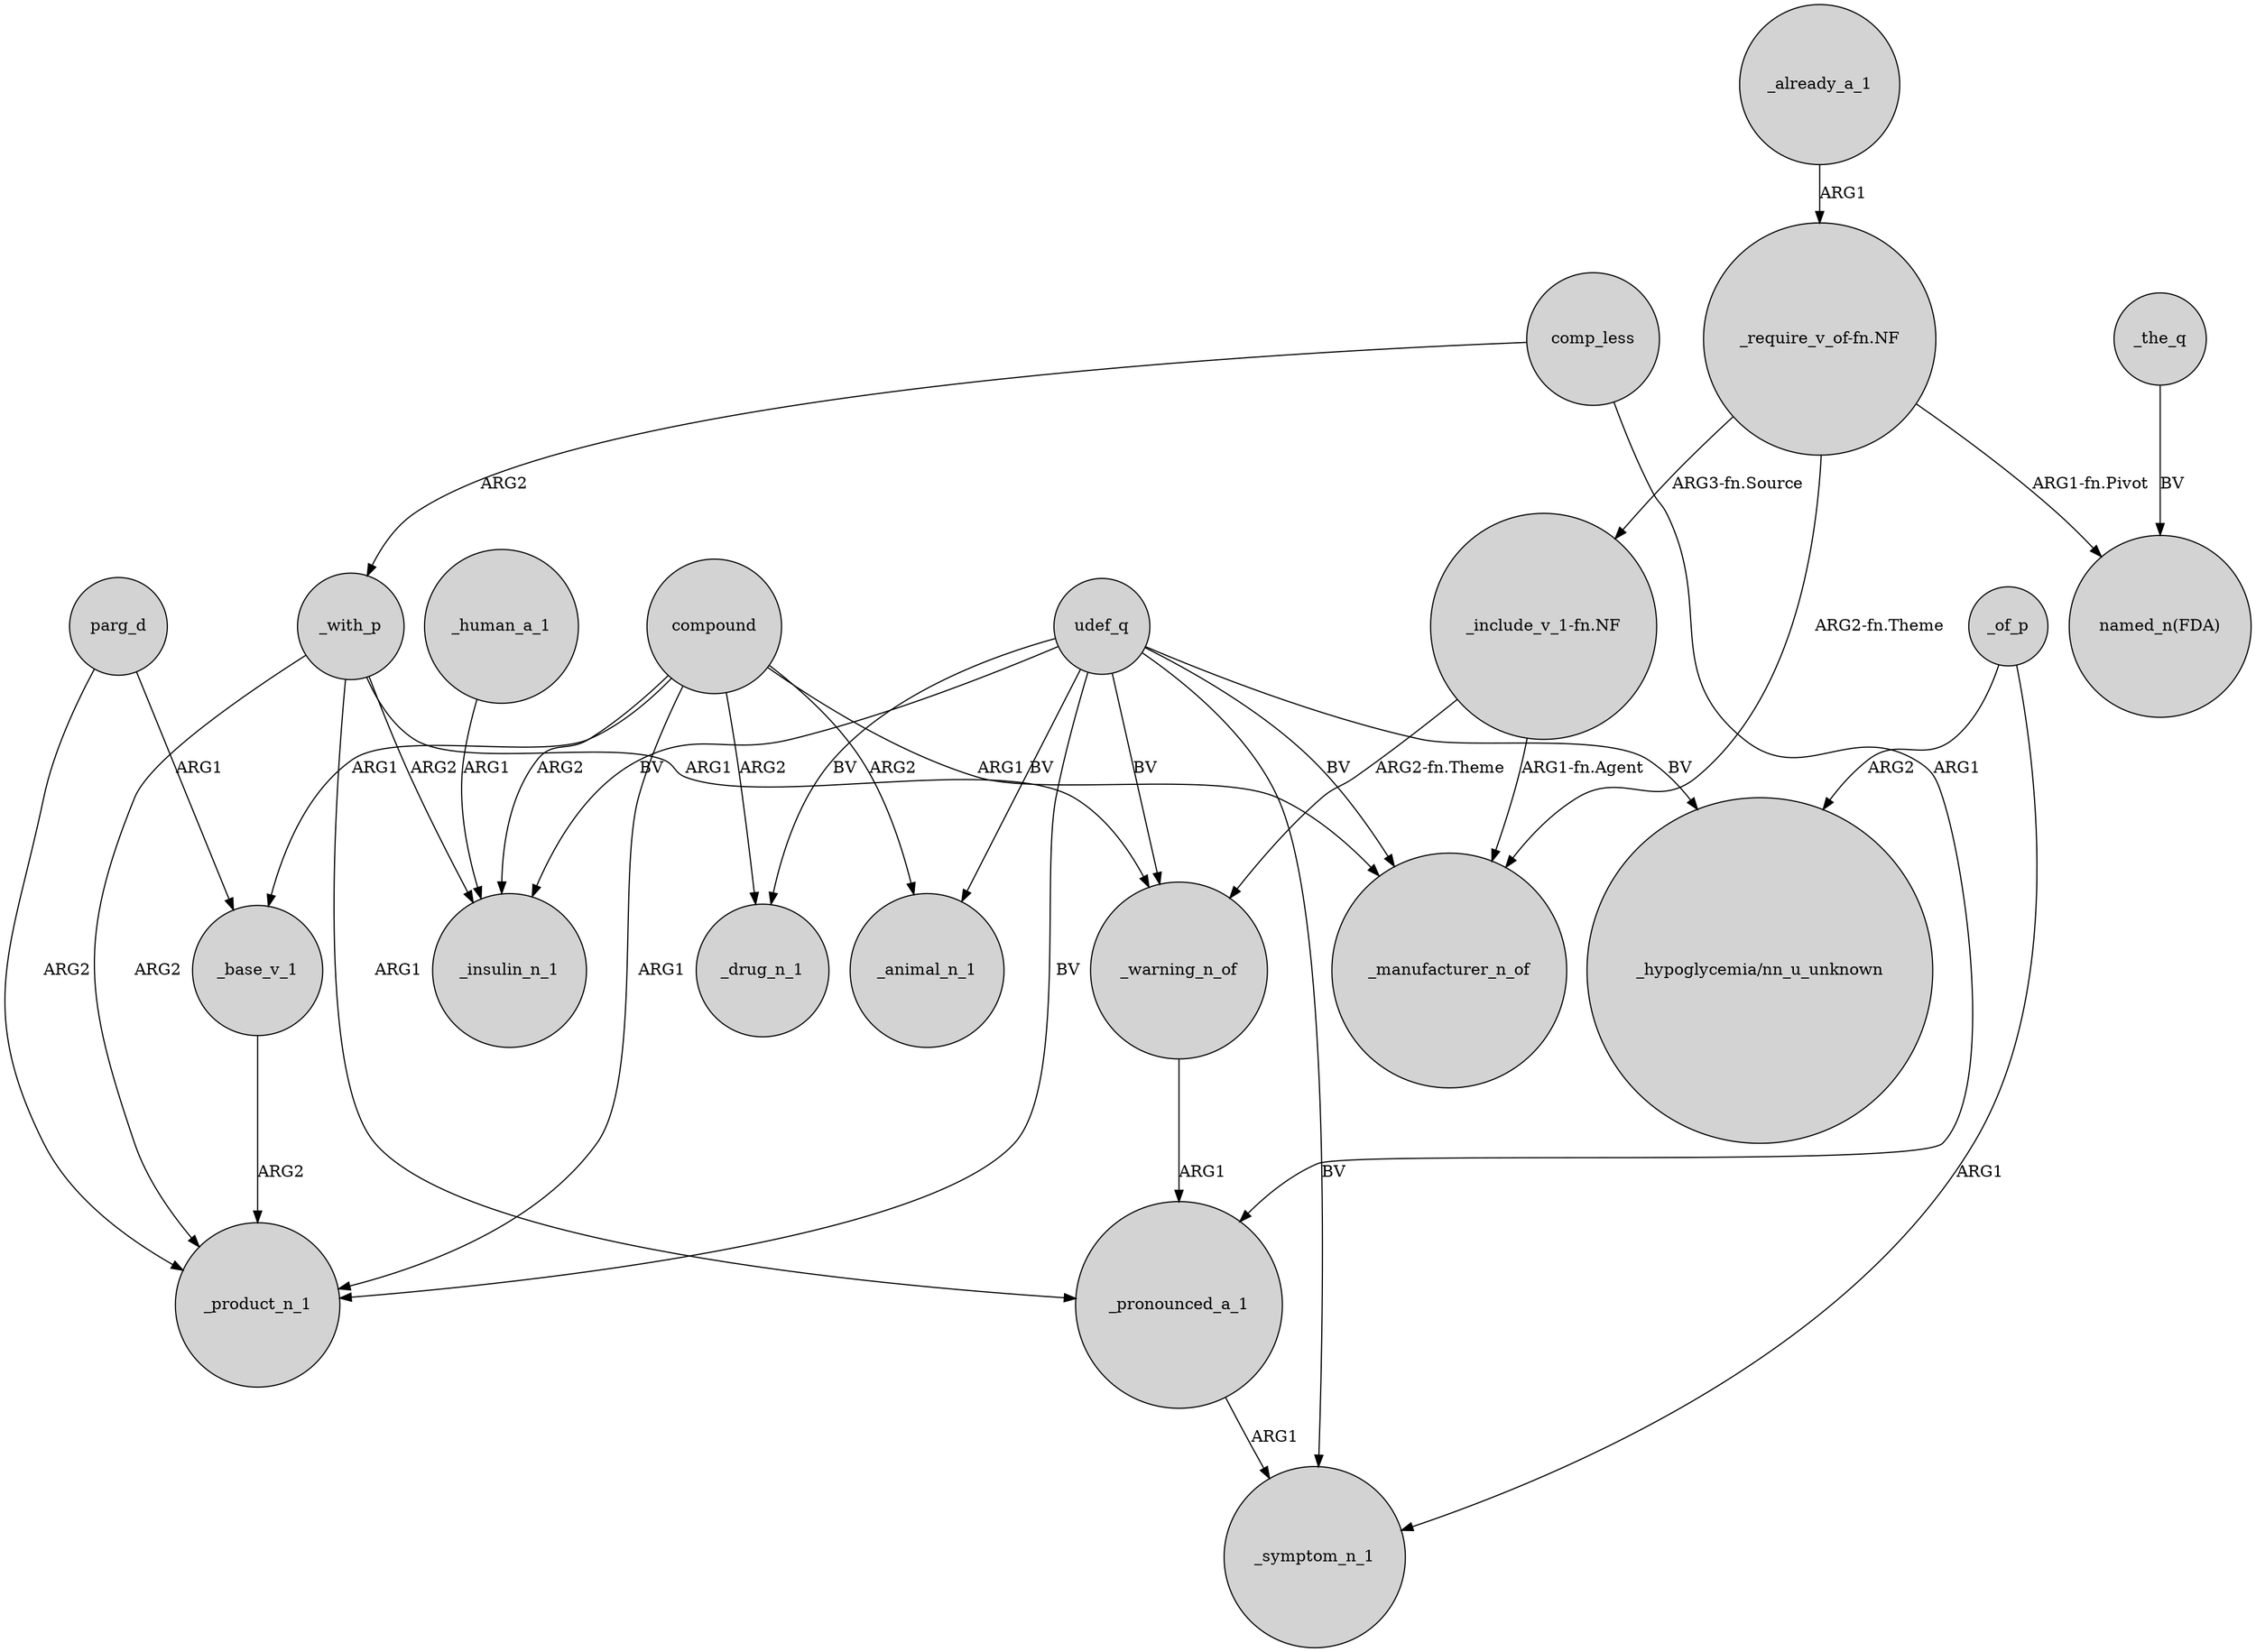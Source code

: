 digraph {
	node [shape=circle style=filled]
	udef_q -> _insulin_n_1 [label=BV]
	compound -> _product_n_1 [label=ARG1]
	parg_d -> _product_n_1 [label=ARG2]
	compound -> _manufacturer_n_of [label=ARG1]
	comp_less -> _pronounced_a_1 [label=ARG1]
	"_include_v_1-fn.NF" -> _manufacturer_n_of [label="ARG1-fn.Agent"]
	_already_a_1 -> "_require_v_of-fn.NF" [label=ARG1]
	_of_p -> "_hypoglycemia/nn_u_unknown" [label=ARG2]
	_with_p -> _insulin_n_1 [label=ARG2]
	_base_v_1 -> _product_n_1 [label=ARG2]
	udef_q -> "_hypoglycemia/nn_u_unknown" [label=BV]
	udef_q -> _drug_n_1 [label=BV]
	udef_q -> _manufacturer_n_of [label=BV]
	_pronounced_a_1 -> _symptom_n_1 [label=ARG1]
	comp_less -> _with_p [label=ARG2]
	udef_q -> _symptom_n_1 [label=BV]
	udef_q -> _animal_n_1 [label=BV]
	_the_q -> "named_n(FDA)" [label=BV]
	compound -> _base_v_1 [label=ARG1]
	"_require_v_of-fn.NF" -> "_include_v_1-fn.NF" [label="ARG3-fn.Source"]
	compound -> _animal_n_1 [label=ARG2]
	compound -> _drug_n_1 [label=ARG2]
	_human_a_1 -> _insulin_n_1 [label=ARG1]
	_with_p -> _warning_n_of [label=ARG1]
	_of_p -> _symptom_n_1 [label=ARG1]
	udef_q -> _warning_n_of [label=BV]
	_with_p -> _pronounced_a_1 [label=ARG1]
	compound -> _insulin_n_1 [label=ARG2]
	udef_q -> _product_n_1 [label=BV]
	"_require_v_of-fn.NF" -> "named_n(FDA)" [label="ARG1-fn.Pivot"]
	parg_d -> _base_v_1 [label=ARG1]
	"_include_v_1-fn.NF" -> _warning_n_of [label="ARG2-fn.Theme"]
	"_require_v_of-fn.NF" -> _manufacturer_n_of [label="ARG2-fn.Theme"]
	_warning_n_of -> _pronounced_a_1 [label=ARG1]
	_with_p -> _product_n_1 [label=ARG2]
}
